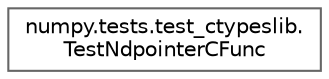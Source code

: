digraph "Graphical Class Hierarchy"
{
 // LATEX_PDF_SIZE
  bgcolor="transparent";
  edge [fontname=Helvetica,fontsize=10,labelfontname=Helvetica,labelfontsize=10];
  node [fontname=Helvetica,fontsize=10,shape=box,height=0.2,width=0.4];
  rankdir="LR";
  Node0 [id="Node000000",label="numpy.tests.test_ctypeslib.\lTestNdpointerCFunc",height=0.2,width=0.4,color="grey40", fillcolor="white", style="filled",URL="$d8/de4/classnumpy_1_1tests_1_1test__ctypeslib_1_1TestNdpointerCFunc.html",tooltip=" "];
}
